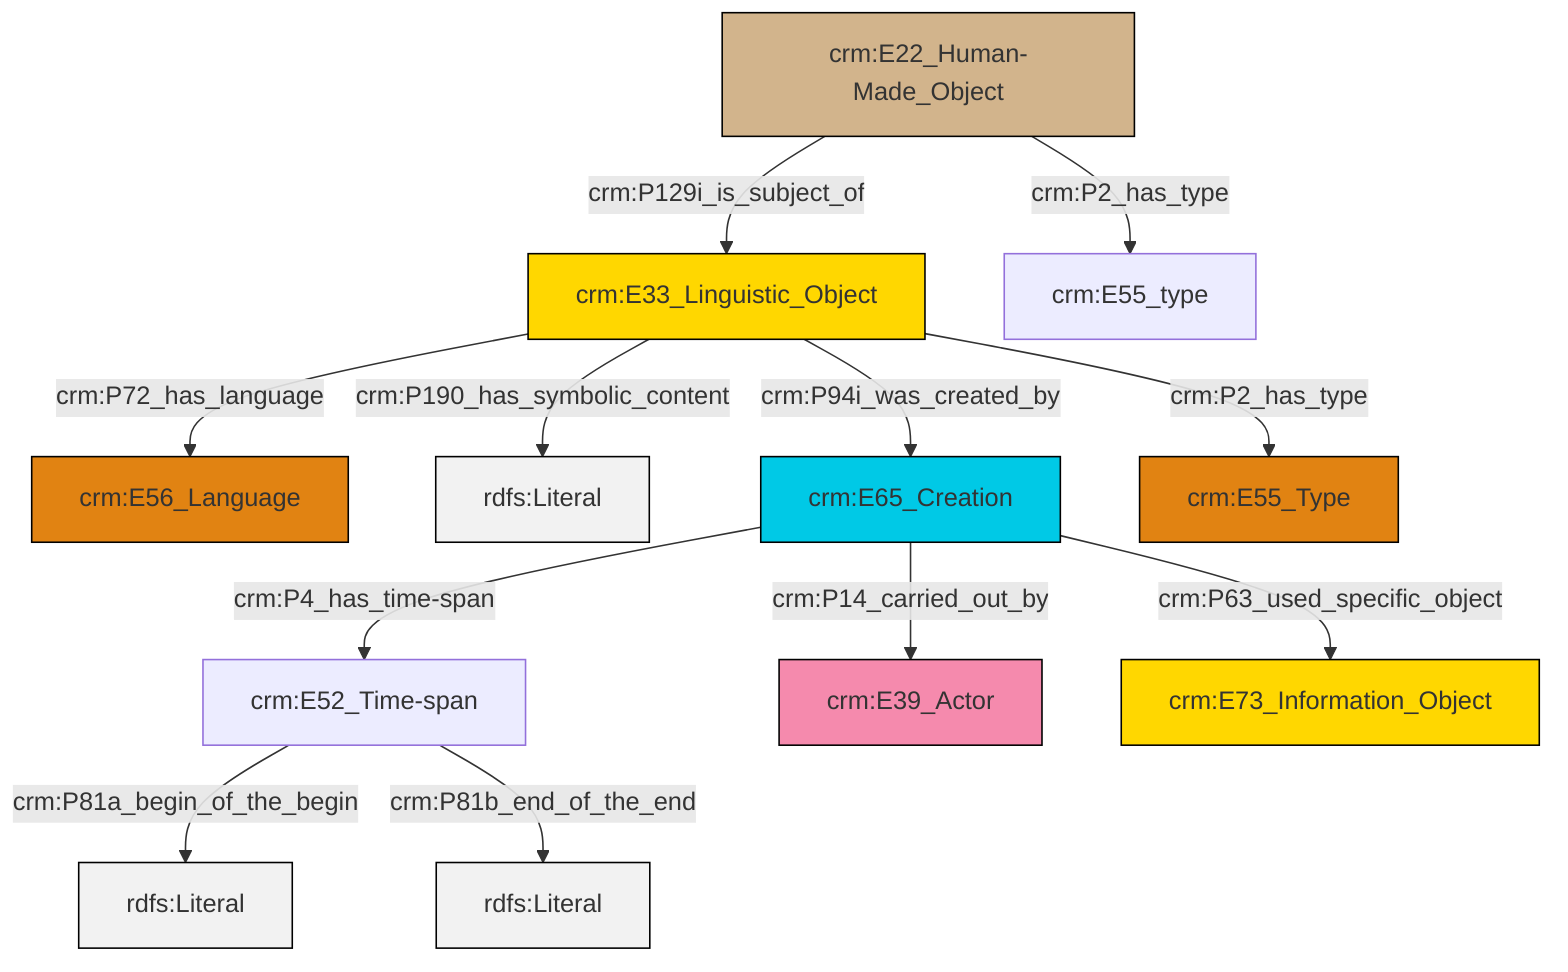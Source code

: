 graph TD
classDef Literal fill:#f2f2f2,stroke:#000000;
classDef CRM_Entity fill:#FFFFFF,stroke:#000000;
classDef Temporal_Entity fill:#00C9E6, stroke:#000000;
classDef Type fill:#E18312, stroke:#000000;
classDef Time-Span fill:#2C9C91, stroke:#000000;
classDef Appellation fill:#FFEB7F, stroke:#000000;
classDef Place fill:#008836, stroke:#000000;
classDef Persistent_Item fill:#B266B2, stroke:#000000;
classDef Conceptual_Object fill:#FFD700, stroke:#000000;
classDef Physical_Thing fill:#D2B48C, stroke:#000000;
classDef Actor fill:#f58aad, stroke:#000000;
classDef PC_Classes fill:#4ce600, stroke:#000000;
classDef Multi fill:#cccccc,stroke:#000000;

4["crm:E33_Linguistic_Object"]:::Conceptual_Object -->|crm:P72_has_language| 5["crm:E56_Language"]:::Type
4["crm:E33_Linguistic_Object"]:::Conceptual_Object -->|crm:P190_has_symbolic_content| 6[rdfs:Literal]:::Literal
7["crm:E65_Creation"]:::Temporal_Entity -->|crm:P14_carried_out_by| 8["crm:E39_Actor"]:::Actor
4["crm:E33_Linguistic_Object"]:::Conceptual_Object -->|crm:P94i_was_created_by| 7["crm:E65_Creation"]:::Temporal_Entity
7["crm:E65_Creation"]:::Temporal_Entity -->|crm:P63_used_specific_object| 12["crm:E73_Information_Object"]:::Conceptual_Object
0["crm:E22_Human-Made_Object"]:::Physical_Thing -->|crm:P129i_is_subject_of| 4["crm:E33_Linguistic_Object"]:::Conceptual_Object
4["crm:E33_Linguistic_Object"]:::Conceptual_Object -->|crm:P2_has_type| 14["crm:E55_Type"]:::Type
7["crm:E65_Creation"]:::Temporal_Entity -->|crm:P4_has_time-span| 2["crm:E52_Time-span"]:::Default
2["crm:E52_Time-span"]:::Default -->|crm:P81a_begin_of_the_begin| 19[rdfs:Literal]:::Literal
2["crm:E52_Time-span"]:::Default -->|crm:P81b_end_of_the_end| 20[rdfs:Literal]:::Literal
0["crm:E22_Human-Made_Object"]:::Physical_Thing -->|crm:P2_has_type| 9["crm:E55_type"]:::Default